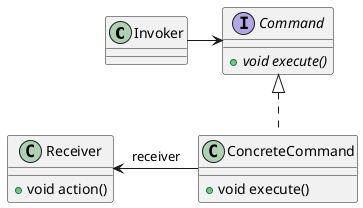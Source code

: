 @startuml
class Invoker

interface Command {
  + {abstract} void execute()
}

class ConcreteCommand implements Command {
   + void execute()
}

class Receiver {
  + void action()
}

Invoker -right-> Command
ConcreteCommand -left-> Receiver : receiver

@enduml